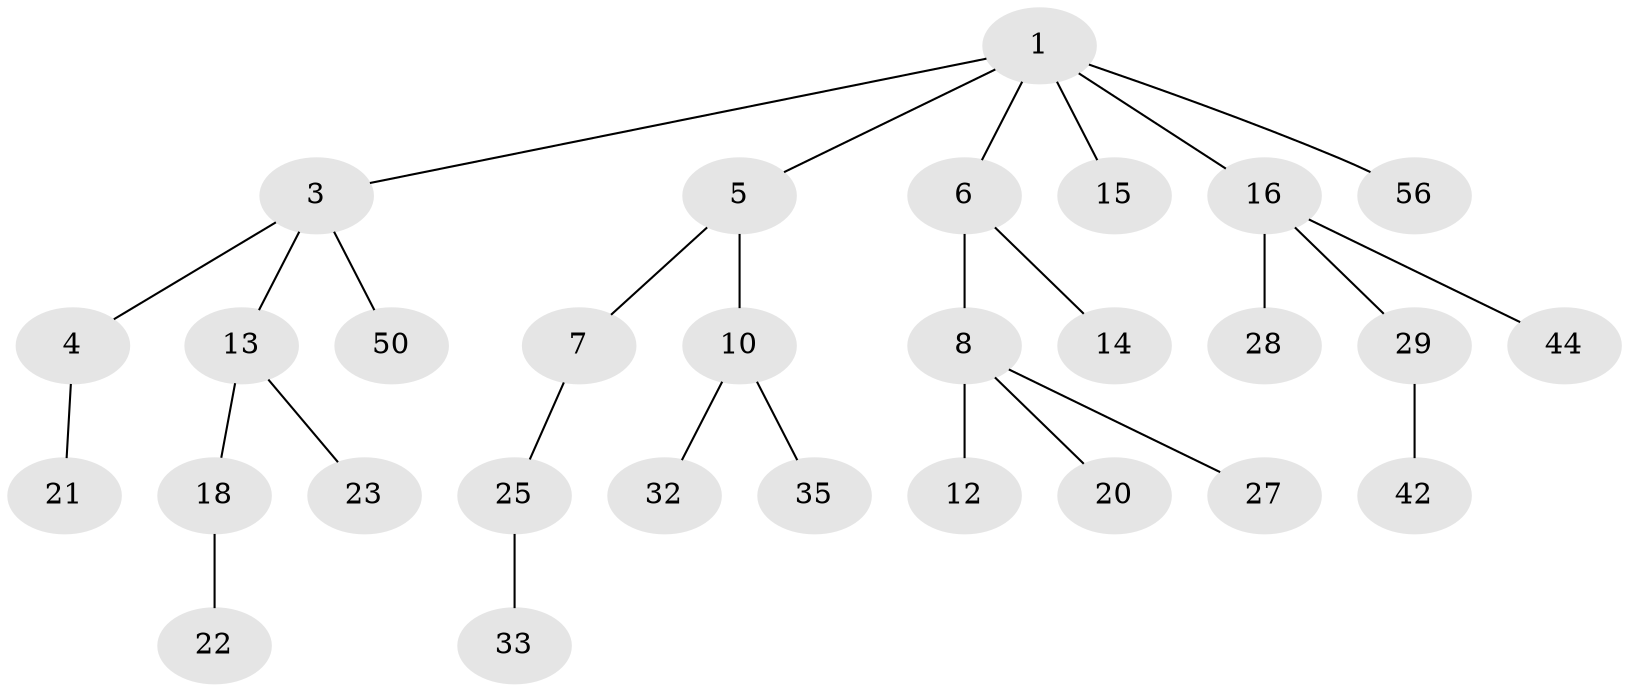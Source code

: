 // original degree distribution, {3: 0.1896551724137931, 5: 0.034482758620689655, 4: 0.05172413793103448, 6: 0.017241379310344827, 2: 0.20689655172413793, 1: 0.5}
// Generated by graph-tools (version 1.1) at 2025/15/03/09/25 04:15:21]
// undirected, 29 vertices, 28 edges
graph export_dot {
graph [start="1"]
  node [color=gray90,style=filled];
  1 [super="+2"];
  3;
  4 [super="+36+37+43+9"];
  5;
  6;
  7 [super="+40"];
  8 [super="+19+11"];
  10 [super="+26"];
  12;
  13 [super="+54+41+17"];
  14 [super="+31"];
  15 [super="+34"];
  16 [super="+24"];
  18;
  20;
  21;
  22;
  23;
  25;
  27;
  28 [super="+39"];
  29;
  32;
  33 [super="+52"];
  35;
  42;
  44;
  50;
  56;
  1 -- 6;
  1 -- 56;
  1 -- 16;
  1 -- 3;
  1 -- 5;
  1 -- 15;
  3 -- 4;
  3 -- 13;
  3 -- 50;
  4 -- 21;
  5 -- 7;
  5 -- 10;
  6 -- 8;
  6 -- 14;
  7 -- 25;
  8 -- 27;
  8 -- 20;
  8 -- 12;
  10 -- 32;
  10 -- 35;
  13 -- 18;
  13 -- 23;
  16 -- 28;
  16 -- 44;
  16 -- 29;
  18 -- 22;
  25 -- 33;
  29 -- 42;
}
